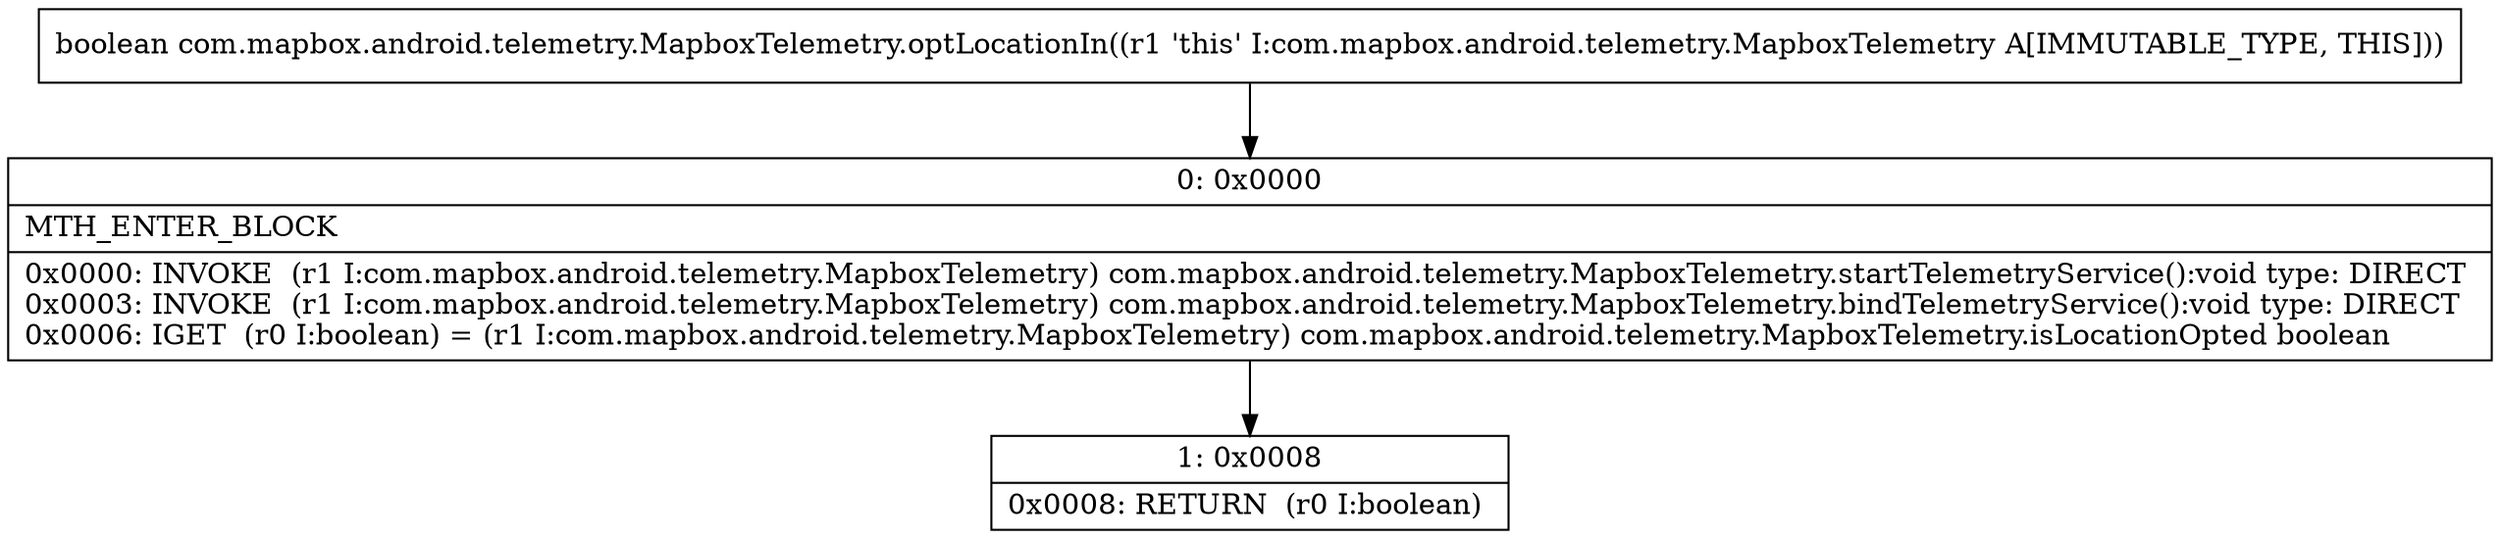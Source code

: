 digraph "CFG forcom.mapbox.android.telemetry.MapboxTelemetry.optLocationIn()Z" {
Node_0 [shape=record,label="{0\:\ 0x0000|MTH_ENTER_BLOCK\l|0x0000: INVOKE  (r1 I:com.mapbox.android.telemetry.MapboxTelemetry) com.mapbox.android.telemetry.MapboxTelemetry.startTelemetryService():void type: DIRECT \l0x0003: INVOKE  (r1 I:com.mapbox.android.telemetry.MapboxTelemetry) com.mapbox.android.telemetry.MapboxTelemetry.bindTelemetryService():void type: DIRECT \l0x0006: IGET  (r0 I:boolean) = (r1 I:com.mapbox.android.telemetry.MapboxTelemetry) com.mapbox.android.telemetry.MapboxTelemetry.isLocationOpted boolean \l}"];
Node_1 [shape=record,label="{1\:\ 0x0008|0x0008: RETURN  (r0 I:boolean) \l}"];
MethodNode[shape=record,label="{boolean com.mapbox.android.telemetry.MapboxTelemetry.optLocationIn((r1 'this' I:com.mapbox.android.telemetry.MapboxTelemetry A[IMMUTABLE_TYPE, THIS])) }"];
MethodNode -> Node_0;
Node_0 -> Node_1;
}

